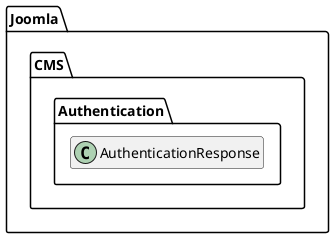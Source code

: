 @startuml
set namespaceSeparator \\
hide members
hide << alias >> circle

class Joomla\\CMS\\Authentication\\AuthenticationResponse
@enduml

